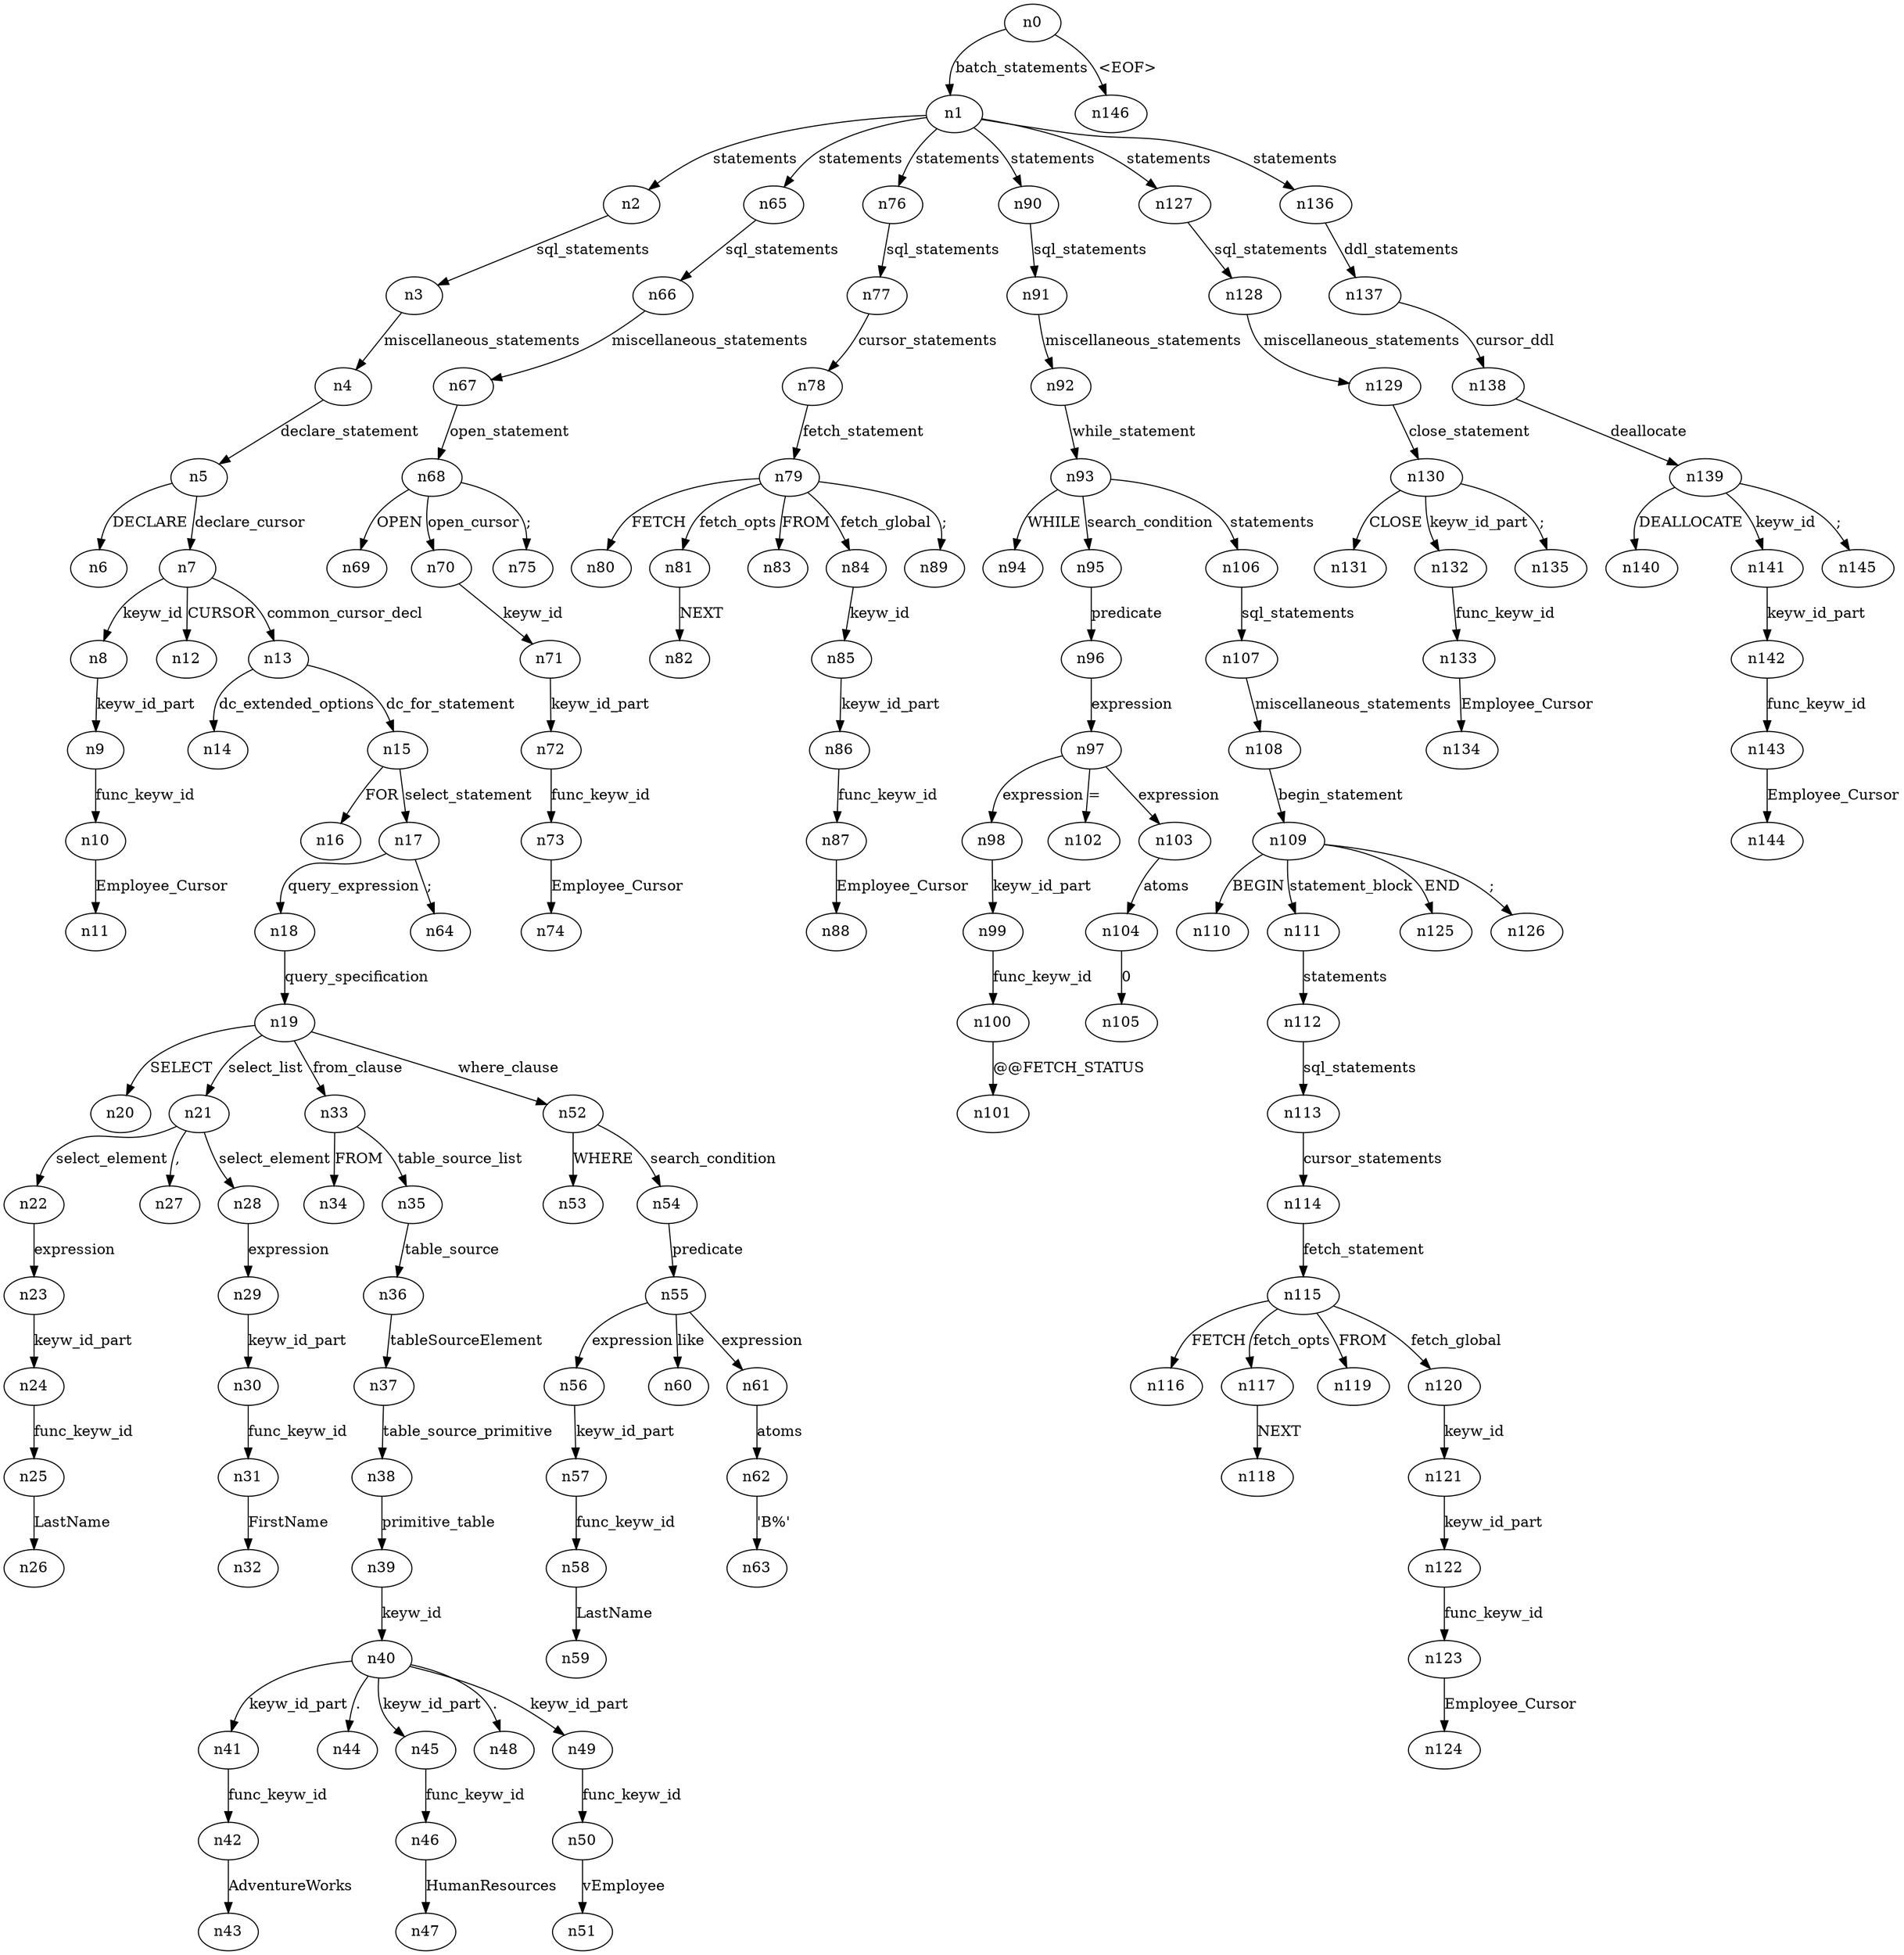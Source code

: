 digraph ParseTree {
  n0 -> n1 [label="batch_statements"];
  n1 -> n2 [label="statements"];
  n2 -> n3 [label="sql_statements"];
  n3 -> n4 [label="miscellaneous_statements"];
  n4 -> n5 [label="declare_statement"];
  n5 -> n6 [label="DECLARE"];
  n5 -> n7 [label="declare_cursor"];
  n7 -> n8 [label="keyw_id"];
  n8 -> n9 [label="keyw_id_part"];
  n9 -> n10 [label="func_keyw_id"];
  n10 -> n11 [label="Employee_Cursor"];
  n7 -> n12 [label="CURSOR"];
  n7 -> n13 [label="common_cursor_decl"];
  n13 -> n14 [label="dc_extended_options"];
  n13 -> n15 [label="dc_for_statement"];
  n15 -> n16 [label="FOR"];
  n15 -> n17 [label="select_statement"];
  n17 -> n18 [label="query_expression"];
  n18 -> n19 [label="query_specification"];
  n19 -> n20 [label="SELECT"];
  n19 -> n21 [label="select_list"];
  n21 -> n22 [label="select_element"];
  n22 -> n23 [label="expression"];
  n23 -> n24 [label="keyw_id_part"];
  n24 -> n25 [label="func_keyw_id"];
  n25 -> n26 [label="LastName"];
  n21 -> n27 [label=","];
  n21 -> n28 [label="select_element"];
  n28 -> n29 [label="expression"];
  n29 -> n30 [label="keyw_id_part"];
  n30 -> n31 [label="func_keyw_id"];
  n31 -> n32 [label="FirstName"];
  n19 -> n33 [label="from_clause"];
  n33 -> n34 [label="FROM"];
  n33 -> n35 [label="table_source_list"];
  n35 -> n36 [label="table_source"];
  n36 -> n37 [label="tableSourceElement"];
  n37 -> n38 [label="table_source_primitive"];
  n38 -> n39 [label="primitive_table"];
  n39 -> n40 [label="keyw_id"];
  n40 -> n41 [label="keyw_id_part"];
  n41 -> n42 [label="func_keyw_id"];
  n42 -> n43 [label="AdventureWorks"];
  n40 -> n44 [label="."];
  n40 -> n45 [label="keyw_id_part"];
  n45 -> n46 [label="func_keyw_id"];
  n46 -> n47 [label="HumanResources"];
  n40 -> n48 [label="."];
  n40 -> n49 [label="keyw_id_part"];
  n49 -> n50 [label="func_keyw_id"];
  n50 -> n51 [label="vEmployee"];
  n19 -> n52 [label="where_clause"];
  n52 -> n53 [label="WHERE"];
  n52 -> n54 [label="search_condition"];
  n54 -> n55 [label="predicate"];
  n55 -> n56 [label="expression"];
  n56 -> n57 [label="keyw_id_part"];
  n57 -> n58 [label="func_keyw_id"];
  n58 -> n59 [label="LastName"];
  n55 -> n60 [label="like"];
  n55 -> n61 [label="expression"];
  n61 -> n62 [label="atoms"];
  n62 -> n63 [label="'B%'"];
  n17 -> n64 [label=";"];
  n1 -> n65 [label="statements"];
  n65 -> n66 [label="sql_statements"];
  n66 -> n67 [label="miscellaneous_statements"];
  n67 -> n68 [label="open_statement"];
  n68 -> n69 [label="OPEN"];
  n68 -> n70 [label="open_cursor"];
  n70 -> n71 [label="keyw_id"];
  n71 -> n72 [label="keyw_id_part"];
  n72 -> n73 [label="func_keyw_id"];
  n73 -> n74 [label="Employee_Cursor"];
  n68 -> n75 [label=";"];
  n1 -> n76 [label="statements"];
  n76 -> n77 [label="sql_statements"];
  n77 -> n78 [label="cursor_statements"];
  n78 -> n79 [label="fetch_statement"];
  n79 -> n80 [label="FETCH"];
  n79 -> n81 [label="fetch_opts"];
  n81 -> n82 [label="NEXT"];
  n79 -> n83 [label="FROM"];
  n79 -> n84 [label="fetch_global"];
  n84 -> n85 [label="keyw_id"];
  n85 -> n86 [label="keyw_id_part"];
  n86 -> n87 [label="func_keyw_id"];
  n87 -> n88 [label="Employee_Cursor"];
  n79 -> n89 [label=";"];
  n1 -> n90 [label="statements"];
  n90 -> n91 [label="sql_statements"];
  n91 -> n92 [label="miscellaneous_statements"];
  n92 -> n93 [label="while_statement"];
  n93 -> n94 [label="WHILE"];
  n93 -> n95 [label="search_condition"];
  n95 -> n96 [label="predicate"];
  n96 -> n97 [label="expression"];
  n97 -> n98 [label="expression"];
  n98 -> n99 [label="keyw_id_part"];
  n99 -> n100 [label="func_keyw_id"];
  n100 -> n101 [label="@@FETCH_STATUS"];
  n97 -> n102 [label="="];
  n97 -> n103 [label="expression"];
  n103 -> n104 [label="atoms"];
  n104 -> n105 [label="0"];
  n93 -> n106 [label="statements"];
  n106 -> n107 [label="sql_statements"];
  n107 -> n108 [label="miscellaneous_statements"];
  n108 -> n109 [label="begin_statement"];
  n109 -> n110 [label="BEGIN"];
  n109 -> n111 [label="statement_block"];
  n111 -> n112 [label="statements"];
  n112 -> n113 [label="sql_statements"];
  n113 -> n114 [label="cursor_statements"];
  n114 -> n115 [label="fetch_statement"];
  n115 -> n116 [label="FETCH"];
  n115 -> n117 [label="fetch_opts"];
  n117 -> n118 [label="NEXT"];
  n115 -> n119 [label="FROM"];
  n115 -> n120 [label="fetch_global"];
  n120 -> n121 [label="keyw_id"];
  n121 -> n122 [label="keyw_id_part"];
  n122 -> n123 [label="func_keyw_id"];
  n123 -> n124 [label="Employee_Cursor"];
  n109 -> n125 [label="END"];
  n109 -> n126 [label=";"];
  n1 -> n127 [label="statements"];
  n127 -> n128 [label="sql_statements"];
  n128 -> n129 [label="miscellaneous_statements"];
  n129 -> n130 [label="close_statement"];
  n130 -> n131 [label="CLOSE"];
  n130 -> n132 [label="keyw_id_part"];
  n132 -> n133 [label="func_keyw_id"];
  n133 -> n134 [label="Employee_Cursor"];
  n130 -> n135 [label=";"];
  n1 -> n136 [label="statements"];
  n136 -> n137 [label="ddl_statements"];
  n137 -> n138 [label="cursor_ddl"];
  n138 -> n139 [label="deallocate"];
  n139 -> n140 [label="DEALLOCATE"];
  n139 -> n141 [label="keyw_id"];
  n141 -> n142 [label="keyw_id_part"];
  n142 -> n143 [label="func_keyw_id"];
  n143 -> n144 [label="Employee_Cursor"];
  n139 -> n145 [label=";"];
  n0 -> n146 [label="<EOF>"];
}